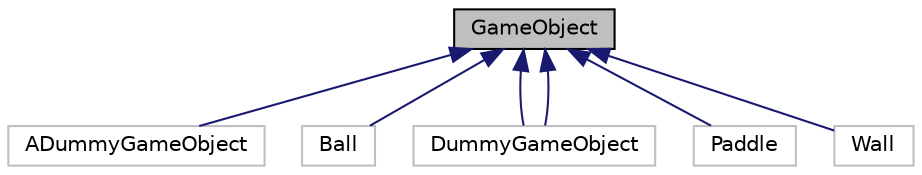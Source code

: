 digraph "GameObject"
{
 // LATEX_PDF_SIZE
  edge [fontname="Helvetica",fontsize="10",labelfontname="Helvetica",labelfontsize="10"];
  node [fontname="Helvetica",fontsize="10",shape=record];
  Node1 [label="GameObject",height=0.2,width=0.4,color="black", fillcolor="grey75", style="filled", fontcolor="black",tooltip=" "];
  Node1 -> Node2 [dir="back",color="midnightblue",fontsize="10",style="solid",fontname="Helvetica"];
  Node2 [label="ADummyGameObject",height=0.2,width=0.4,color="grey75", fillcolor="white", style="filled",URL="$struct_a_dummy_game_object.html",tooltip=" "];
  Node1 -> Node3 [dir="back",color="midnightblue",fontsize="10",style="solid",fontname="Helvetica"];
  Node3 [label="Ball",height=0.2,width=0.4,color="grey75", fillcolor="white", style="filled",URL="$struct_ball.html",tooltip=" "];
  Node1 -> Node4 [dir="back",color="midnightblue",fontsize="10",style="solid",fontname="Helvetica"];
  Node4 [label="DummyGameObject",height=0.2,width=0.4,color="grey75", fillcolor="white", style="filled",URL="$struct_dummy_game_object.html",tooltip=" "];
  Node1 -> Node4 [dir="back",color="midnightblue",fontsize="10",style="solid",fontname="Helvetica"];
  Node1 -> Node5 [dir="back",color="midnightblue",fontsize="10",style="solid",fontname="Helvetica"];
  Node5 [label="Paddle",height=0.2,width=0.4,color="grey75", fillcolor="white", style="filled",URL="$struct_paddle.html",tooltip=" "];
  Node1 -> Node6 [dir="back",color="midnightblue",fontsize="10",style="solid",fontname="Helvetica"];
  Node6 [label="Wall",height=0.2,width=0.4,color="grey75", fillcolor="white", style="filled",URL="$class_wall.html",tooltip=" "];
}
